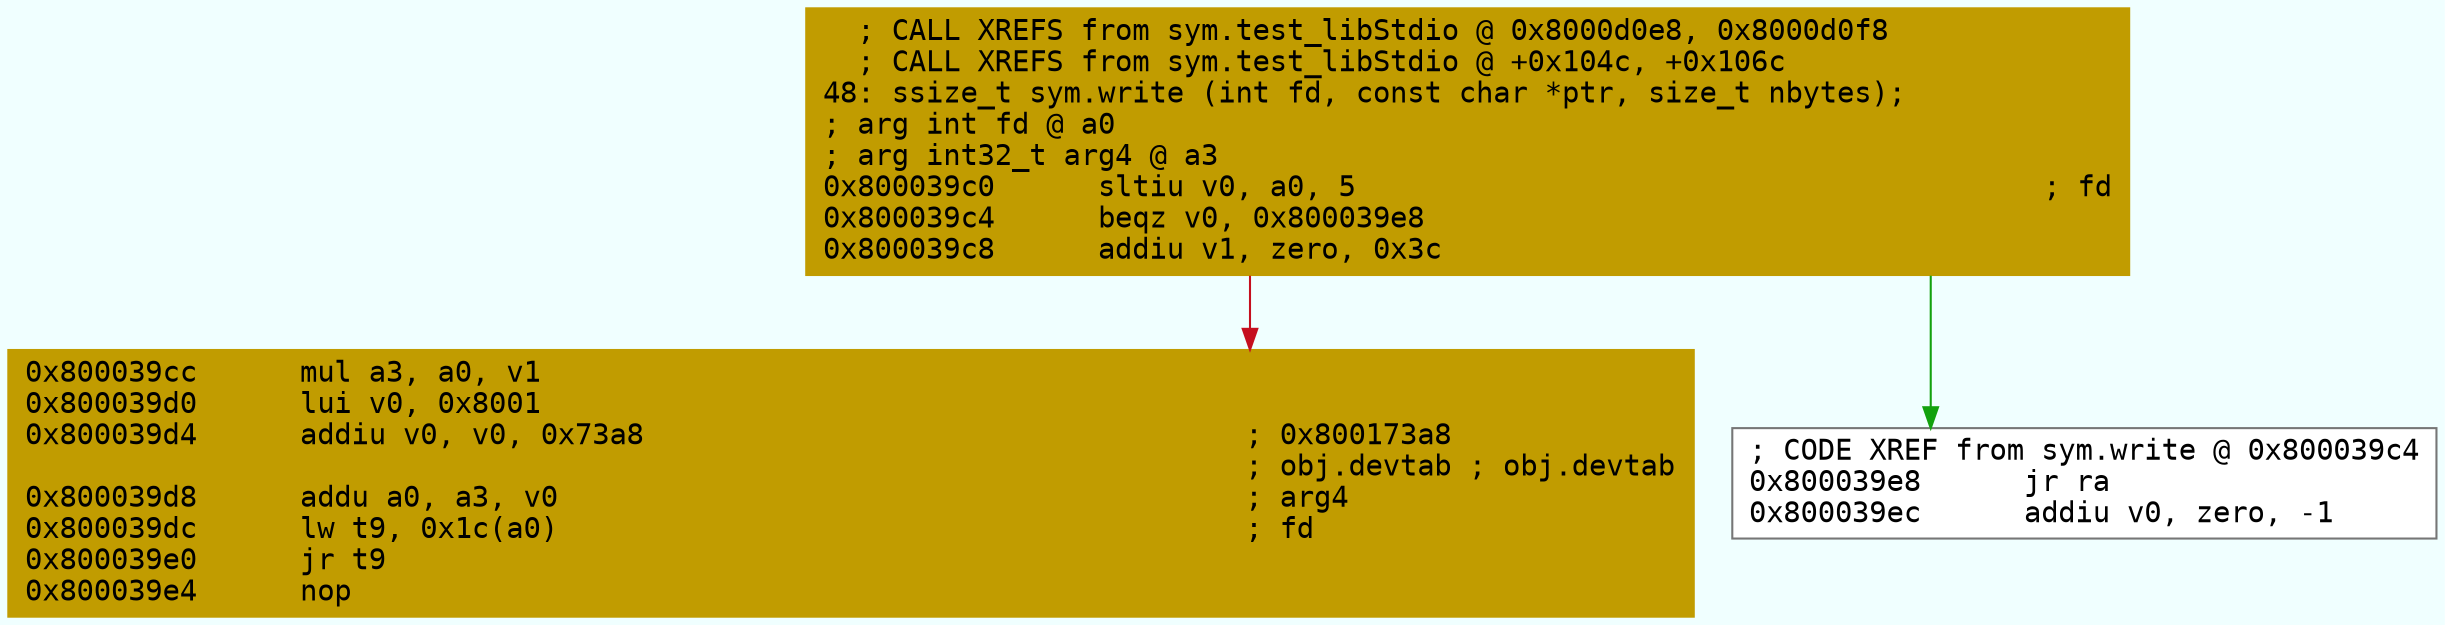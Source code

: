 digraph code {
	graph [bgcolor=azure fontsize=8 fontname="Courier" splines="ortho"];
	node [fillcolor=gray style=filled shape=box];
	edge [arrowhead="normal"];
	"0x800039c0" [URL="sym.write/0x800039c0", fillcolor="#c19c00",color="#c19c00", fontname="Courier",label="  ; CALL XREFS from sym.test_libStdio @ 0x8000d0e8, 0x8000d0f8\l  ; CALL XREFS from sym.test_libStdio @ +0x104c, +0x106c\l48: ssize_t sym.write (int fd, const char *ptr, size_t nbytes);\l; arg int fd @ a0\l; arg int32_t arg4 @ a3\l0x800039c0      sltiu v0, a0, 5                                        ; fd\l0x800039c4      beqz v0, 0x800039e8\l0x800039c8      addiu v1, zero, 0x3c\l"]
	"0x800039cc" [URL="sym.write/0x800039cc", fillcolor="#c19c00",color="#c19c00", fontname="Courier",label="0x800039cc      mul a3, a0, v1\l0x800039d0      lui v0, 0x8001\l0x800039d4      addiu v0, v0, 0x73a8                                   ; 0x800173a8\l                                                                       ; obj.devtab ; obj.devtab\l0x800039d8      addu a0, a3, v0                                        ; arg4\l0x800039dc      lw t9, 0x1c(a0)                                        ; fd\l0x800039e0      jr t9\l0x800039e4      nop\l"]
	"0x800039e8" [URL="sym.write/0x800039e8", fillcolor="white",color="#767676", fontname="Courier",label="; CODE XREF from sym.write @ 0x800039c4\l0x800039e8      jr ra\l0x800039ec      addiu v0, zero, -1\l"]
        "0x800039c0" -> "0x800039e8" [color="#13a10e"];
        "0x800039c0" -> "0x800039cc" [color="#c50f1f"];
}
